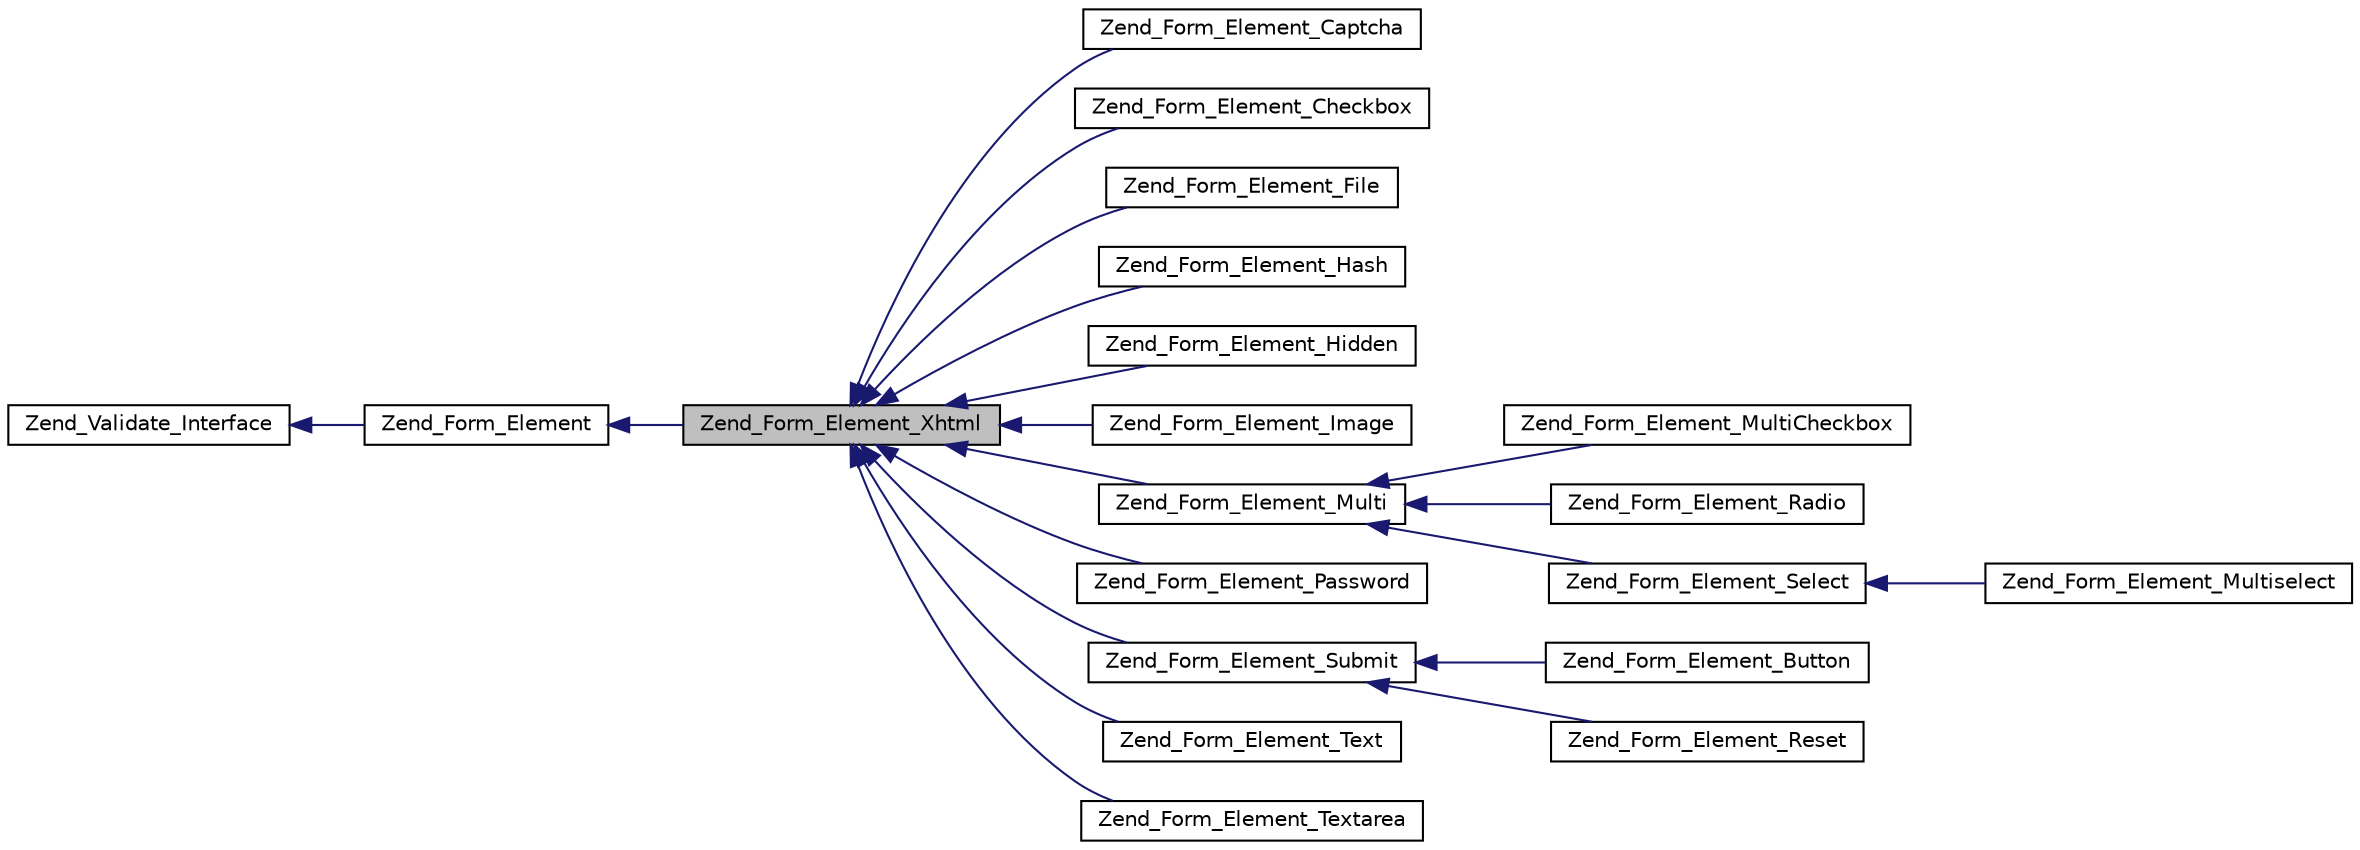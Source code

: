 digraph G
{
  edge [fontname="Helvetica",fontsize="10",labelfontname="Helvetica",labelfontsize="10"];
  node [fontname="Helvetica",fontsize="10",shape=record];
  rankdir="LR";
  Node1 [label="Zend_Form_Element_Xhtml",height=0.2,width=0.4,color="black", fillcolor="grey75", style="filled" fontcolor="black"];
  Node2 -> Node1 [dir="back",color="midnightblue",fontsize="10",style="solid",fontname="Helvetica"];
  Node2 [label="Zend_Form_Element",height=0.2,width=0.4,color="black", fillcolor="white", style="filled",URL="$class_zend___form___element.html"];
  Node3 -> Node2 [dir="back",color="midnightblue",fontsize="10",style="solid",fontname="Helvetica"];
  Node3 [label="Zend_Validate_Interface",height=0.2,width=0.4,color="black", fillcolor="white", style="filled",URL="$interface_zend___validate___interface.html"];
  Node1 -> Node4 [dir="back",color="midnightblue",fontsize="10",style="solid",fontname="Helvetica"];
  Node4 [label="Zend_Form_Element_Captcha",height=0.2,width=0.4,color="black", fillcolor="white", style="filled",URL="$class_zend___form___element___captcha.html"];
  Node1 -> Node5 [dir="back",color="midnightblue",fontsize="10",style="solid",fontname="Helvetica"];
  Node5 [label="Zend_Form_Element_Checkbox",height=0.2,width=0.4,color="black", fillcolor="white", style="filled",URL="$class_zend___form___element___checkbox.html"];
  Node1 -> Node6 [dir="back",color="midnightblue",fontsize="10",style="solid",fontname="Helvetica"];
  Node6 [label="Zend_Form_Element_File",height=0.2,width=0.4,color="black", fillcolor="white", style="filled",URL="$class_zend___form___element___file.html"];
  Node1 -> Node7 [dir="back",color="midnightblue",fontsize="10",style="solid",fontname="Helvetica"];
  Node7 [label="Zend_Form_Element_Hash",height=0.2,width=0.4,color="black", fillcolor="white", style="filled",URL="$class_zend___form___element___hash.html"];
  Node1 -> Node8 [dir="back",color="midnightblue",fontsize="10",style="solid",fontname="Helvetica"];
  Node8 [label="Zend_Form_Element_Hidden",height=0.2,width=0.4,color="black", fillcolor="white", style="filled",URL="$class_zend___form___element___hidden.html"];
  Node1 -> Node9 [dir="back",color="midnightblue",fontsize="10",style="solid",fontname="Helvetica"];
  Node9 [label="Zend_Form_Element_Image",height=0.2,width=0.4,color="black", fillcolor="white", style="filled",URL="$class_zend___form___element___image.html"];
  Node1 -> Node10 [dir="back",color="midnightblue",fontsize="10",style="solid",fontname="Helvetica"];
  Node10 [label="Zend_Form_Element_Multi",height=0.2,width=0.4,color="black", fillcolor="white", style="filled",URL="$class_zend___form___element___multi.html"];
  Node10 -> Node11 [dir="back",color="midnightblue",fontsize="10",style="solid",fontname="Helvetica"];
  Node11 [label="Zend_Form_Element_MultiCheckbox",height=0.2,width=0.4,color="black", fillcolor="white", style="filled",URL="$class_zend___form___element___multi_checkbox.html"];
  Node10 -> Node12 [dir="back",color="midnightblue",fontsize="10",style="solid",fontname="Helvetica"];
  Node12 [label="Zend_Form_Element_Radio",height=0.2,width=0.4,color="black", fillcolor="white", style="filled",URL="$class_zend___form___element___radio.html"];
  Node10 -> Node13 [dir="back",color="midnightblue",fontsize="10",style="solid",fontname="Helvetica"];
  Node13 [label="Zend_Form_Element_Select",height=0.2,width=0.4,color="black", fillcolor="white", style="filled",URL="$class_zend___form___element___select.html"];
  Node13 -> Node14 [dir="back",color="midnightblue",fontsize="10",style="solid",fontname="Helvetica"];
  Node14 [label="Zend_Form_Element_Multiselect",height=0.2,width=0.4,color="black", fillcolor="white", style="filled",URL="$class_zend___form___element___multiselect.html"];
  Node1 -> Node15 [dir="back",color="midnightblue",fontsize="10",style="solid",fontname="Helvetica"];
  Node15 [label="Zend_Form_Element_Password",height=0.2,width=0.4,color="black", fillcolor="white", style="filled",URL="$class_zend___form___element___password.html"];
  Node1 -> Node16 [dir="back",color="midnightblue",fontsize="10",style="solid",fontname="Helvetica"];
  Node16 [label="Zend_Form_Element_Submit",height=0.2,width=0.4,color="black", fillcolor="white", style="filled",URL="$class_zend___form___element___submit.html"];
  Node16 -> Node17 [dir="back",color="midnightblue",fontsize="10",style="solid",fontname="Helvetica"];
  Node17 [label="Zend_Form_Element_Button",height=0.2,width=0.4,color="black", fillcolor="white", style="filled",URL="$class_zend___form___element___button.html"];
  Node16 -> Node18 [dir="back",color="midnightblue",fontsize="10",style="solid",fontname="Helvetica"];
  Node18 [label="Zend_Form_Element_Reset",height=0.2,width=0.4,color="black", fillcolor="white", style="filled",URL="$class_zend___form___element___reset.html"];
  Node1 -> Node19 [dir="back",color="midnightblue",fontsize="10",style="solid",fontname="Helvetica"];
  Node19 [label="Zend_Form_Element_Text",height=0.2,width=0.4,color="black", fillcolor="white", style="filled",URL="$class_zend___form___element___text.html"];
  Node1 -> Node20 [dir="back",color="midnightblue",fontsize="10",style="solid",fontname="Helvetica"];
  Node20 [label="Zend_Form_Element_Textarea",height=0.2,width=0.4,color="black", fillcolor="white", style="filled",URL="$class_zend___form___element___textarea.html"];
}

